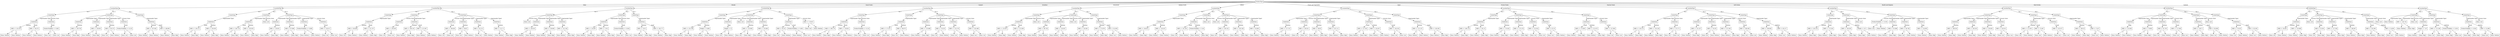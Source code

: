 digraph Tree {
node [shape=box];
node0 [label="ProductType"];
node0 -> node1 [label="Meat"];
node1 [label="LocationType"];
node1 -> node2 [label="Tier 1"];
node2 [label="OutletType"];
node2 -> node3 [label="Supermarket Type1"];
node3 [label="OutletSize"];
node3 -> node4 [label="Medium"];
node4 [label="MRP <= 141,618"];
node4 -> node5 [label="<="];
node5 [label="Klasa: Medium"];
node4 -> node6 [label=">"];
node6 [label="Klasa: Medium"];
node3 -> node7 [label="Small"];
node7 [label="MRP <= 94,375"];
node7 -> node8 [label="<="];
node8 [label="Klasa: Medium"];
node7 -> node9 [label=">"];
node9 [label="Klasa: Medium"];
node2 -> node10 [label="Grocery Store"];
node10 [label="OutletSize"];
node10 -> node11 [label="Small"];
node11 [label="ProductVisibility <= 0,082"];
node11 -> node12 [label="<="];
node12 [label="Klasa: Low"];
node11 -> node13 [label=">"];
node13 [label="Klasa: Low"];
node1 -> node14 [label="Tier 3"];
node14 [label="OutletType"];
node14 -> node15 [label="Supermarket Type3"];
node15 [label="OutletSize"];
node15 -> node16 [label="Medium"];
node16 [label="MRP <= 159,758"];
node16 -> node17 [label="<="];
node17 [label="Klasa: Medium"];
node16 -> node18 [label=">"];
node18 [label="Klasa: High"];
node14 -> node19 [label="Supermarket Type1"];
node19 [label="OutletSize"];
node19 -> node20 [label="High"];
node20 [label="MRP <= 126,002"];
node20 -> node21 [label="<="];
node21 [label="Klasa: Medium"];
node20 -> node22 [label=">"];
node22 [label="Klasa: High"];
node14 -> node23 [label="Supermarket Type2"];
node23 [label="OutletSize"];
node23 -> node24 [label="Medium"];
node24 [label="MRP <= 95,275"];
node24 -> node25 [label="<="];
node25 [label="Klasa: Low"];
node24 -> node26 [label=">"];
node26 [label="Klasa: Medium"];
node14 -> node27 [label="Grocery Store"];
node27 [label="OutletSize"];
node27 -> node28 [label="Small"];
node28 [label="ProductVisibility <= 0,133"];
node28 -> node29 [label="<="];
node29 [label="Klasa: Low"];
node28 -> node30 [label=">"];
node30 [label="Klasa: Low"];
node1 -> node31 [label="Tier 2"];
node31 [label="OutletType"];
node31 -> node32 [label="Supermarket Type1"];
node32 [label="OutletSize"];
node32 -> node33 [label="Medium"];
node33 [label="MRP <= 167,082"];
node33 -> node34 [label="<="];
node34 [label="Klasa: Medium"];
node33 -> node35 [label=">"];
node35 [label="Klasa: Medium"];
node32 -> node36 [label="Small"];
node36 [label="MRP <= 168,982"];
node36 -> node37 [label="<="];
node37 [label="Klasa: Medium"];
node36 -> node38 [label=">"];
node38 [label="Klasa: High"];
node0 -> node39 [label="Breads"];
node39 [label="LocationType"];
node39 -> node40 [label="Tier 2"];
node40 [label="OutletType"];
node40 -> node41 [label="Supermarket Type1"];
node41 [label="OutletSize"];
node41 -> node42 [label="Small"];
node42 [label="MRP <= 156,131"];
node42 -> node43 [label="<="];
node43 [label="Klasa: Medium"];
node42 -> node44 [label=">"];
node44 [label="Klasa: High"];
node41 -> node45 [label="Medium"];
node45 [label="MRP <= 159,458"];
node45 -> node46 [label="<="];
node46 [label="Klasa: Medium"];
node45 -> node47 [label=">"];
node47 [label="Klasa: High"];
node39 -> node48 [label="Tier 1"];
node48 [label="OutletType"];
node48 -> node49 [label="Supermarket Type1"];
node49 [label="OutletSize"];
node49 -> node50 [label="Small"];
node50 [label="MRP <= 164,718"];
node50 -> node51 [label="<="];
node51 [label="Klasa: Medium"];
node50 -> node52 [label=">"];
node52 [label="Klasa: High"];
node49 -> node53 [label="Medium"];
node53 [label="MRP <= 162,855"];
node53 -> node54 [label="<="];
node54 [label="Klasa: Medium"];
node53 -> node55 [label=">"];
node55 [label="Klasa: High"];
node48 -> node56 [label="Grocery Store"];
node56 [label="Klasa: Low"];
node39 -> node57 [label="Tier 3"];
node57 [label="OutletType"];
node57 -> node58 [label="Supermarket Type2"];
node58 [label="OutletSize"];
node58 -> node59 [label="Medium"];
node59 [label="MRP <= 128,931"];
node59 -> node60 [label="<="];
node60 [label="Klasa: Medium"];
node59 -> node61 [label=">"];
node61 [label="Klasa: High"];
node57 -> node62 [label="Supermarket Type3"];
node62 [label="OutletSize"];
node62 -> node63 [label="Medium"];
node63 [label="MRP <= 87,686"];
node63 -> node64 [label="<="];
node64 [label="Klasa: Medium"];
node63 -> node65 [label=">"];
node65 [label="Klasa: High"];
node57 -> node66 [label="Supermarket Type1"];
node66 [label="OutletSize"];
node66 -> node67 [label="High"];
node67 [label="ProductVisibility <= 0,069"];
node67 -> node68 [label="<="];
node68 [label="Klasa: Medium"];
node67 -> node69 [label=">"];
node69 [label="Klasa: Medium"];
node57 -> node70 [label="Grocery Store"];
node70 [label="OutletSize"];
node70 -> node71 [label="Small"];
node71 [label="MRP <= 218,317"];
node71 -> node72 [label="<="];
node72 [label="Klasa: Low"];
node71 -> node73 [label=">"];
node73 [label="Klasa: Low"];
node0 -> node74 [label="Snack Foods"];
node74 [label="LocationType"];
node74 -> node75 [label="Tier 2"];
node75 [label="OutletType"];
node75 -> node76 [label="Supermarket Type1"];
node76 [label="OutletSize"];
node76 -> node77 [label="Medium"];
node77 [label="MRP <= 89,486"];
node77 -> node78 [label="<="];
node78 [label="Klasa: Low"];
node77 -> node79 [label=">"];
node79 [label="Klasa: Medium"];
node76 -> node80 [label="Small"];
node80 [label="MRP <= 121,707"];
node80 -> node81 [label="<="];
node81 [label="Klasa: Medium"];
node80 -> node82 [label=">"];
node82 [label="Klasa: High"];
node74 -> node83 [label="Tier 1"];
node83 [label="OutletType"];
node83 -> node84 [label="Grocery Store"];
node84 [label="OutletSize"];
node84 -> node85 [label="Small"];
node85 [label="MRP <= 159,458"];
node85 -> node86 [label="<="];
node86 [label="Klasa: Low"];
node85 -> node87 [label=">"];
node87 [label="Klasa: Low"];
node83 -> node88 [label="Supermarket Type1"];
node88 [label="OutletSize"];
node88 -> node89 [label="Medium"];
node89 [label="MRP <= 196,145"];
node89 -> node90 [label="<="];
node90 [label="Klasa: Medium"];
node89 -> node91 [label=">"];
node91 [label="Klasa: High"];
node88 -> node92 [label="Small"];
node92 [label="MRP <= 157,097"];
node92 -> node93 [label="<="];
node93 [label="Klasa: Medium"];
node92 -> node94 [label=">"];
node94 [label="Klasa: Medium"];
node74 -> node95 [label="Tier 3"];
node95 [label="OutletType"];
node95 -> node96 [label="Grocery Store"];
node96 [label="OutletSize"];
node96 -> node97 [label="Small"];
node97 [label="MRP <= 169,482"];
node97 -> node98 [label="<="];
node98 [label="Klasa: Low"];
node97 -> node99 [label=">"];
node99 [label="Klasa: Low"];
node95 -> node100 [label="Supermarket Type2"];
node100 [label="OutletSize"];
node100 -> node101 [label="Medium"];
node101 [label="MRP <= 99,67"];
node101 -> node102 [label="<="];
node102 [label="Klasa: Low"];
node101 -> node103 [label=">"];
node103 [label="Klasa: Medium"];
node95 -> node104 [label="Supermarket Type1"];
node104 [label="OutletSize"];
node104 -> node105 [label="High"];
node105 [label="MRP <= 91,212"];
node105 -> node106 [label="<="];
node106 [label="Klasa: Low"];
node105 -> node107 [label=">"];
node107 [label="Klasa: Medium"];
node95 -> node108 [label="Supermarket Type3"];
node108 [label="OutletSize"];
node108 -> node109 [label="Medium"];
node109 [label="MRP <= 121,71"];
node109 -> node110 [label="<="];
node110 [label="Klasa: Medium"];
node109 -> node111 [label=">"];
node111 [label="Klasa: High"];
node0 -> node112 [label="Canned"];
node112 [label="LocationType"];
node112 -> node113 [label="Tier 3"];
node113 [label="OutletType"];
node113 -> node114 [label="Grocery Store"];
node114 [label="Klasa: Low"];
node113 -> node115 [label="Supermarket Type2"];
node115 [label="OutletSize"];
node115 -> node116 [label="Medium"];
node116 [label="MRP <= 148,542"];
node116 -> node117 [label="<="];
node117 [label="Klasa: Medium"];
node116 -> node118 [label=">"];
node118 [label="Klasa: Medium"];
node113 -> node119 [label="Supermarket Type3"];
node119 [label="OutletSize"];
node119 -> node120 [label="Medium"];
node120 [label="MRP <= 159,692"];
node120 -> node121 [label="<="];
node121 [label="Klasa: Medium"];
node120 -> node122 [label=">"];
node122 [label="Klasa: High"];
node113 -> node123 [label="Supermarket Type1"];
node123 [label="OutletSize"];
node123 -> node124 [label="High"];
node124 [label="MRP <= 141,184"];
node124 -> node125 [label="<="];
node125 [label="Klasa: Medium"];
node124 -> node126 [label=">"];
node126 [label="Klasa: High"];
node112 -> node127 [label="Tier 1"];
node127 [label="OutletType"];
node127 -> node128 [label="Supermarket Type1"];
node128 [label="OutletSize"];
node128 -> node129 [label="Small"];
node129 [label="MRP <= 154,897"];
node129 -> node130 [label="<="];
node130 [label="Klasa: Medium"];
node129 -> node131 [label=">"];
node131 [label="Klasa: High"];
node128 -> node132 [label="Medium"];
node132 [label="MRP <= 179,3"];
node132 -> node133 [label="<="];
node133 [label="Klasa: Medium"];
node132 -> node134 [label=">"];
node134 [label="Klasa: High"];
node127 -> node135 [label="Grocery Store"];
node135 [label="OutletSize"];
node135 -> node136 [label="Small"];
node136 [label="ProductVisibility <= 0,044"];
node136 -> node137 [label="<="];
node137 [label="Klasa: Low"];
node136 -> node138 [label=">"];
node138 [label="Klasa: Low"];
node112 -> node139 [label="Tier 2"];
node139 [label="OutletType"];
node139 -> node140 [label="Supermarket Type1"];
node140 [label="OutletSize"];
node140 -> node141 [label="Medium"];
node141 [label="MRP <= 153,5"];
node141 -> node142 [label="<="];
node142 [label="Klasa: Medium"];
node141 -> node143 [label=">"];
node143 [label="Klasa: High"];
node140 -> node144 [label="Small"];
node144 [label="MRP <= 195,777"];
node144 -> node145 [label="<="];
node145 [label="Klasa: Medium"];
node144 -> node146 [label=">"];
node146 [label="Klasa: High"];
node0 -> node147 [label="Breakfast"];
node147 [label="LocationType"];
node147 -> node148 [label="Tier 2"];
node148 [label="OutletType"];
node148 -> node149 [label="Supermarket Type1"];
node149 [label="OutletSize"];
node149 -> node150 [label="Small"];
node150 [label="MRP <= 153,768"];
node150 -> node151 [label="<="];
node151 [label="Klasa: Medium"];
node150 -> node152 [label=">"];
node152 [label="Klasa: High"];
node149 -> node153 [label="Medium"];
node153 [label="Weight <= 8,895"];
node153 -> node154 [label="<="];
node154 [label="Klasa: Medium"];
node153 -> node155 [label=">"];
node155 [label="Klasa: Medium"];
node147 -> node156 [label="Tier 3"];
node156 [label="OutletType"];
node156 -> node157 [label="Supermarket Type1"];
node157 [label="OutletSize"];
node157 -> node158 [label="High"];
node158 [label="Weight <= 9"];
node158 -> node159 [label="<="];
node159 [label="Klasa: Low"];
node158 -> node160 [label=">"];
node160 [label="Klasa: Medium"];
node156 -> node161 [label="Grocery Store"];
node161 [label="Klasa: Low"];
node156 -> node162 [label="Supermarket Type2"];
node162 [label="OutletSize"];
node162 -> node163 [label="Medium"];
node163 [label="MRP <= 132,863"];
node163 -> node164 [label="<="];
node164 [label="Klasa: Low"];
node163 -> node165 [label=">"];
node165 [label="Klasa: High"];
node156 -> node166 [label="Supermarket Type3"];
node166 [label="OutletSize"];
node166 -> node167 [label="Medium"];
node167 [label="MRP <= 155,963"];
node167 -> node168 [label="<="];
node168 [label="Klasa: Medium"];
node167 -> node169 [label=">"];
node169 [label="Klasa: High"];
node147 -> node170 [label="Tier 1"];
node170 [label="OutletType"];
node170 -> node171 [label="Supermarket Type1"];
node171 [label="OutletSize"];
node171 -> node172 [label="Medium"];
node172 [label="MRP <= 93,18"];
node172 -> node173 [label="<="];
node173 [label="Klasa: Low"];
node172 -> node174 [label=">"];
node174 [label="Klasa: Medium"];
node171 -> node175 [label="Small"];
node175 [label="ProductVisibility <= 0,095"];
node175 -> node176 [label="<="];
node176 [label="Klasa: Medium"];
node175 -> node177 [label=">"];
node177 [label="Klasa: Low"];
node170 -> node178 [label="Grocery Store"];
node178 [label="MRP <= 176,937"];
node178 -> node179 [label="<="];
node179 [label="Klasa: Low"];
node178 -> node180 [label=">"];
node180 [label="Klasa: Medium"];
node0 -> node181 [label="Household"];
node181 [label="LocationType"];
node181 -> node182 [label="Tier 1"];
node182 [label="OutletType"];
node182 -> node183 [label="Supermarket Type1"];
node183 [label="OutletSize"];
node183 -> node184 [label="Medium"];
node184 [label="MRP <= 169,179"];
node184 -> node185 [label="<="];
node185 [label="Klasa: Medium"];
node184 -> node186 [label=">"];
node186 [label="Klasa: High"];
node183 -> node187 [label="Small"];
node187 [label="MRP <= 129,831"];
node187 -> node188 [label="<="];
node188 [label="Klasa: Medium"];
node187 -> node189 [label=">"];
node189 [label="Klasa: Medium"];
node182 -> node190 [label="Grocery Store"];
node190 [label="OutletSize"];
node190 -> node191 [label="Small"];
node191 [label="ProductVisibility <= 0,124"];
node191 -> node192 [label="<="];
node192 [label="Klasa: Low"];
node191 -> node193 [label=">"];
node193 [label="Klasa: Low"];
node181 -> node194 [label="Tier 2"];
node194 [label="OutletType"];
node194 -> node195 [label="Supermarket Type1"];
node195 [label="OutletSize"];
node195 -> node196 [label="Small"];
node196 [label="MRP <= 171,611"];
node196 -> node197 [label="<="];
node197 [label="Klasa: Medium"];
node196 -> node198 [label=">"];
node198 [label="Klasa: High"];
node195 -> node199 [label="Medium"];
node199 [label="MRP <= 96,073"];
node199 -> node200 [label="<="];
node200 [label="Klasa: Low"];
node199 -> node201 [label=">"];
node201 [label="Klasa: Medium"];
node181 -> node202 [label="Tier 3"];
node202 [label="OutletType"];
node202 -> node203 [label="Supermarket Type3"];
node203 [label="OutletSize"];
node203 -> node204 [label="Medium"];
node204 [label="MRP <= 125,668"];
node204 -> node205 [label="<="];
node205 [label="Klasa: Medium"];
node204 -> node206 [label=">"];
node206 [label="Klasa: High"];
node202 -> node207 [label="Supermarket Type2"];
node207 [label="OutletSize"];
node207 -> node208 [label="Medium"];
node208 [label="MRP <= 76,233"];
node208 -> node209 [label="<="];
node209 [label="Klasa: Low"];
node208 -> node210 [label=">"];
node210 [label="Klasa: Medium"];
node202 -> node211 [label="Supermarket Type1"];
node211 [label="OutletSize"];
node211 -> node212 [label="High"];
node212 [label="MRP <= 122,276"];
node212 -> node213 [label="<="];
node213 [label="Klasa: Low"];
node212 -> node214 [label=">"];
node214 [label="Klasa: Medium"];
node202 -> node215 [label="Grocery Store"];
node215 [label="OutletSize"];
node215 -> node216 [label="Small"];
node216 [label="MRP <= 162,489"];
node216 -> node217 [label="<="];
node217 [label="Klasa: Low"];
node216 -> node218 [label=">"];
node218 [label="Klasa: Low"];
node0 -> node219 [label="Baking Goods"];
node219 [label="LocationType"];
node219 -> node220 [label="Tier 1"];
node220 [label="OutletType"];
node220 -> node221 [label="Supermarket Type1"];
node221 [label="OutletSize"];
node221 -> node222 [label="Medium"];
node222 [label="MRP <= 123,007"];
node222 -> node223 [label="<="];
node223 [label="Klasa: Medium"];
node222 -> node224 [label=">"];
node224 [label="Klasa: High"];
node221 -> node225 [label="Small"];
node225 [label="MRP <= 121,939"];
node225 -> node226 [label="<="];
node226 [label="Klasa: Medium"];
node225 -> node227 [label=">"];
node227 [label="Klasa: High"];
node220 -> node228 [label="Grocery Store"];
node228 [label="Klasa: Low"];
node219 -> node229 [label="Tier 3"];
node229 [label="OutletType"];
node229 -> node230 [label="Supermarket Type1"];
node230 [label="OutletSize"];
node230 -> node231 [label="High"];
node231 [label="MRP <= 98,738"];
node231 -> node232 [label="<="];
node232 [label="Klasa: Medium"];
node231 -> node233 [label=">"];
node233 [label="Klasa: Medium"];
node229 -> node234 [label="Supermarket Type2"];
node234 [label="OutletSize"];
node234 -> node235 [label="Medium"];
node235 [label="MRP <= 143,947"];
node235 -> node236 [label="<="];
node236 [label="Klasa: Medium"];
node235 -> node237 [label=">"];
node237 [label="Klasa: High"];
node229 -> node238 [label="Grocery Store"];
node238 [label="Klasa: Low"];
node229 -> node239 [label="Supermarket Type3"];
node239 [label="OutletSize"];
node239 -> node240 [label="Medium"];
node240 [label="MRP <= 143,081"];
node240 -> node241 [label="<="];
node241 [label="Klasa: Medium"];
node240 -> node242 [label=">"];
node242 [label="Klasa: High"];
node219 -> node243 [label="Tier 2"];
node243 [label="OutletType"];
node243 -> node244 [label="Supermarket Type1"];
node244 [label="OutletSize"];
node244 -> node245 [label="Medium"];
node245 [label="MRP <= 172,976"];
node245 -> node246 [label="<="];
node246 [label="Klasa: Medium"];
node245 -> node247 [label=">"];
node247 [label="Klasa: High"];
node244 -> node248 [label="Small"];
node248 [label="MRP <= 81,659"];
node248 -> node249 [label="<="];
node249 [label="Klasa: Low"];
node248 -> node250 [label=">"];
node250 [label="Klasa: Medium"];
node0 -> node251 [label="Others"];
node251 [label="LocationType"];
node251 -> node252 [label="Tier 2"];
node252 [label="OutletType"];
node252 -> node253 [label="Supermarket Type1"];
node253 [label="OutletSize"];
node253 -> node254 [label="Small"];
node254 [label="MRP <= 164,821"];
node254 -> node255 [label="<="];
node255 [label="Klasa: Medium"];
node254 -> node256 [label=">"];
node256 [label="Klasa: High"];
node253 -> node257 [label="Medium"];
node257 [label="MRP <= 143,447"];
node257 -> node258 [label="<="];
node258 [label="Klasa: Medium"];
node257 -> node259 [label=">"];
node259 [label="Klasa: Medium"];
node251 -> node260 [label="Tier 1"];
node260 [label="OutletType"];
node260 -> node261 [label="Supermarket Type1"];
node261 [label="OutletSize"];
node261 -> node262 [label="Small"];
node262 [label="MRP <= 101,302"];
node262 -> node263 [label="<="];
node263 [label="Klasa: Low"];
node262 -> node264 [label=">"];
node264 [label="Klasa: Medium"];
node261 -> node265 [label="Medium"];
node265 [label="ProductVisibility <= 0,04"];
node265 -> node266 [label="<="];
node266 [label="Klasa: Medium"];
node265 -> node267 [label=">"];
node267 [label="Klasa: High"];
node260 -> node268 [label="Grocery Store"];
node268 [label="Klasa: Low"];
node251 -> node269 [label="Tier 3"];
node269 [label="OutletType"];
node269 -> node270 [label="Grocery Store"];
node270 [label="Klasa: Low"];
node269 -> node271 [label="Supermarket Type1"];
node271 [label="OutletSize"];
node271 -> node272 [label="High"];
node272 [label="MRP <= 100,102"];
node272 -> node273 [label="<="];
node273 [label="Klasa: Low"];
node272 -> node274 [label=">"];
node274 [label="Klasa: Medium"];
node269 -> node275 [label="Supermarket Type2"];
node275 [label="OutletSize"];
node275 -> node276 [label="Medium"];
node276 [label="MRP <= 192,248"];
node276 -> node277 [label="<="];
node277 [label="Klasa: Medium"];
node276 -> node278 [label=">"];
node278 [label="Klasa: High"];
node269 -> node279 [label="Supermarket Type3"];
node279 [label="OutletSize"];
node279 -> node280 [label="Medium"];
node280 [label="MRP <= 83,991"];
node280 -> node281 [label="<="];
node281 [label="Klasa: Medium"];
node280 -> node282 [label=">"];
node282 [label="Klasa: High"];
node0 -> node283 [label="Fruits and Vegetables"];
node283 [label="LocationType"];
node283 -> node284 [label="Tier 3"];
node284 [label="OutletType"];
node284 -> node285 [label="Supermarket Type2"];
node285 [label="OutletSize"];
node285 -> node286 [label="Medium"];
node286 [label="MRP <= 117,747"];
node286 -> node287 [label="<="];
node287 [label="Klasa: Medium"];
node286 -> node288 [label=">"];
node288 [label="Klasa: Medium"];
node284 -> node289 [label="Grocery Store"];
node289 [label="OutletSize"];
node289 -> node290 [label="Small"];
node290 [label="MRP <= 165,021"];
node290 -> node291 [label="<="];
node291 [label="Klasa: Low"];
node290 -> node292 [label=">"];
node292 [label="Klasa: Low"];
node284 -> node293 [label="Supermarket Type3"];
node293 [label="OutletSize"];
node293 -> node294 [label="Medium"];
node294 [label="MRP <= 88,92"];
node294 -> node295 [label="<="];
node295 [label="Klasa: Medium"];
node294 -> node296 [label=">"];
node296 [label="Klasa: High"];
node284 -> node297 [label="Supermarket Type1"];
node297 [label="OutletSize"];
node297 -> node298 [label="High"];
node298 [label="MRP <= 197,111"];
node298 -> node299 [label="<="];
node299 [label="Klasa: Medium"];
node298 -> node300 [label=">"];
node300 [label="Klasa: High"];
node283 -> node301 [label="Tier 1"];
node301 [label="OutletType"];
node301 -> node302 [label="Supermarket Type1"];
node302 [label="OutletSize"];
node302 -> node303 [label="Small"];
node303 [label="MRP <= 217,951"];
node303 -> node304 [label="<="];
node304 [label="Klasa: Medium"];
node303 -> node305 [label=">"];
node305 [label="Klasa: High"];
node302 -> node306 [label="Medium"];
node306 [label="MRP <= 124,307"];
node306 -> node307 [label="<="];
node307 [label="Klasa: Medium"];
node306 -> node308 [label=">"];
node308 [label="Klasa: Medium"];
node301 -> node309 [label="Grocery Store"];
node309 [label="OutletSize"];
node309 -> node310 [label="Small"];
node310 [label="MRP <= 162,355"];
node310 -> node311 [label="<="];
node311 [label="Klasa: Low"];
node310 -> node312 [label=">"];
node312 [label="Klasa: Low"];
node283 -> node313 [label="Tier 2"];
node313 [label="OutletType"];
node313 -> node314 [label="Supermarket Type1"];
node314 [label="OutletSize"];
node314 -> node315 [label="Medium"];
node315 [label="MRP <= 121,107"];
node315 -> node316 [label="<="];
node316 [label="Klasa: Medium"];
node315 -> node317 [label=">"];
node317 [label="Klasa: Medium"];
node314 -> node318 [label="Small"];
node318 [label="MRP <= 193,382"];
node318 -> node319 [label="<="];
node319 [label="Klasa: Medium"];
node318 -> node320 [label=">"];
node320 [label="Klasa: High"];
node0 -> node321 [label="Dairy"];
node321 [label="LocationType"];
node321 -> node322 [label="Tier 2"];
node322 [label="OutletType"];
node322 -> node323 [label="Supermarket Type1"];
node323 [label="OutletSize"];
node323 -> node324 [label="Medium"];
node324 [label="MRP <= 166,116"];
node324 -> node325 [label="<="];
node325 [label="Klasa: Medium"];
node324 -> node326 [label=">"];
node326 [label="Klasa: High"];
node323 -> node327 [label="Small"];
node327 [label="MRP <= 191,15"];
node327 -> node328 [label="<="];
node328 [label="Klasa: Medium"];
node327 -> node329 [label=">"];
node329 [label="Klasa: High"];
node321 -> node330 [label="Tier 3"];
node330 [label="OutletType"];
node330 -> node331 [label="Supermarket Type3"];
node331 [label="OutletSize"];
node331 -> node332 [label="Medium"];
node332 [label="MRP <= 174,042"];
node332 -> node333 [label="<="];
node333 [label="Klasa: Medium"];
node332 -> node334 [label=">"];
node334 [label="Klasa: High"];
node330 -> node335 [label="Supermarket Type2"];
node335 [label="OutletSize"];
node335 -> node336 [label="Medium"];
node336 [label="MRP <= 173,176"];
node336 -> node337 [label="<="];
node337 [label="Klasa: Medium"];
node336 -> node338 [label=">"];
node338 [label="Klasa: High"];
node330 -> node339 [label="Grocery Store"];
node339 [label="OutletSize"];
node339 -> node340 [label="Small"];
node340 [label="MRP <= 213,024"];
node340 -> node341 [label="<="];
node341 [label="Klasa: Low"];
node340 -> node342 [label=">"];
node342 [label="Klasa: Low"];
node330 -> node343 [label="Supermarket Type1"];
node343 [label="OutletSize"];
node343 -> node344 [label="High"];
node344 [label="MRP <= 87,32"];
node344 -> node345 [label="<="];
node345 [label="Klasa: Low"];
node344 -> node346 [label=">"];
node346 [label="Klasa: Medium"];
node321 -> node347 [label="Tier 1"];
node347 [label="OutletType"];
node347 -> node348 [label="Supermarket Type1"];
node348 [label="OutletSize"];
node348 -> node349 [label="Small"];
node349 [label="MRP <= 175,803"];
node349 -> node350 [label="<="];
node350 [label="Klasa: Medium"];
node349 -> node351 [label=">"];
node351 [label="Klasa: High"];
node348 -> node352 [label="Medium"];
node352 [label="MRP <= 121,873"];
node352 -> node353 [label="<="];
node353 [label="Klasa: Medium"];
node352 -> node354 [label=">"];
node354 [label="Klasa: High"];
node347 -> node355 [label="Grocery Store"];
node355 [label="OutletSize"];
node355 -> node356 [label="Small"];
node356 [label="MRP <= 157,863"];
node356 -> node357 [label="<="];
node357 [label="Klasa: Low"];
node356 -> node358 [label=">"];
node358 [label="Klasa: Low"];
node0 -> node359 [label="Frozen Foods"];
node359 [label="LocationType"];
node359 -> node360 [label="Tier 1"];
node360 [label="OutletType"];
node360 -> node361 [label="Supermarket Type1"];
node361 [label="OutletSize"];
node361 -> node362 [label="Small"];
node362 [label="MRP <= 143,215"];
node362 -> node363 [label="<="];
node363 [label="Klasa: Medium"];
node362 -> node364 [label=">"];
node364 [label="Klasa: High"];
node361 -> node365 [label="Medium"];
node365 [label="MRP <= 155,229"];
node365 -> node366 [label="<="];
node366 [label="Klasa: Medium"];
node365 -> node367 [label=">"];
node367 [label="Klasa: High"];
node360 -> node368 [label="Grocery Store"];
node368 [label="OutletSize"];
node368 -> node369 [label="Small"];
node369 [label="MRP <= 175,771"];
node369 -> node370 [label="<="];
node370 [label="Klasa: Low"];
node369 -> node371 [label=">"];
node371 [label="Klasa: Low"];
node359 -> node372 [label="Tier 3"];
node372 [label="OutletType"];
node372 -> node373 [label="Supermarket Type1"];
node373 [label="OutletSize"];
node373 -> node374 [label="High"];
node374 [label="MRP <= 151,337"];
node374 -> node375 [label="<="];
node375 [label="Klasa: Medium"];
node374 -> node376 [label=">"];
node376 [label="Klasa: High"];
node372 -> node377 [label="Supermarket Type2"];
node377 [label="OutletSize"];
node377 -> node378 [label="Medium"];
node378 [label="MRP <= 76,235"];
node378 -> node379 [label="<="];
node379 [label="Klasa: Low"];
node378 -> node380 [label=">"];
node380 [label="Klasa: Medium"];
node372 -> node381 [label="Supermarket Type3"];
node381 [label="OutletSize"];
node381 -> node382 [label="Medium"];
node382 [label="MRP <= 157,563"];
node382 -> node383 [label="<="];
node383 [label="Klasa: Medium"];
node382 -> node384 [label=">"];
node384 [label="Klasa: High"];
node372 -> node385 [label="Grocery Store"];
node385 [label="OutletSize"];
node385 -> node386 [label="Small"];
node386 [label="MRP <= 208,395"];
node386 -> node387 [label="<="];
node387 [label="Klasa: Low"];
node386 -> node388 [label=">"];
node388 [label="Klasa: Low"];
node359 -> node389 [label="Tier 2"];
node389 [label="OutletType"];
node389 -> node390 [label="Supermarket Type1"];
node390 [label="OutletSize"];
node390 -> node391 [label="Small"];
node391 [label="MRP <= 209,993"];
node391 -> node392 [label="<="];
node392 [label="Klasa: Medium"];
node391 -> node393 [label=">"];
node393 [label="Klasa: High"];
node390 -> node394 [label="Medium"];
node394 [label="MRP <= 65,217"];
node394 -> node395 [label="<="];
node395 [label="Klasa: Low"];
node394 -> node396 [label=">"];
node396 [label="Klasa: Medium"];
node0 -> node397 [label="Starchy Foods"];
node397 [label="LocationType"];
node397 -> node398 [label="Tier 2"];
node398 [label="OutletType"];
node398 -> node399 [label="Supermarket Type1"];
node399 [label="OutletSize"];
node399 -> node400 [label="Medium"];
node400 [label="MRP <= 162,553"];
node400 -> node401 [label="<="];
node401 [label="Klasa: Medium"];
node400 -> node402 [label=">"];
node402 [label="Klasa: High"];
node399 -> node403 [label="Small"];
node403 [label="MRP <= 172,345"];
node403 -> node404 [label="<="];
node404 [label="Klasa: Medium"];
node403 -> node405 [label=">"];
node405 [label="Klasa: High"];
node397 -> node406 [label="Tier 1"];
node406 [label="OutletType"];
node406 -> node407 [label="Supermarket Type1"];
node407 [label="OutletSize"];
node407 -> node408 [label="Small"];
node408 [label="MRP <= 184,392"];
node408 -> node409 [label="<="];
node409 [label="Klasa: Medium"];
node408 -> node410 [label=">"];
node410 [label="Klasa: High"];
node407 -> node411 [label="Medium"];
node411 [label="Weight <= 9,5"];
node411 -> node412 [label="<="];
node412 [label="Klasa: High"];
node411 -> node413 [label=">"];
node413 [label="Klasa: Medium"];
node406 -> node414 [label="Grocery Store"];
node414 [label="Klasa: Low"];
node397 -> node415 [label="Tier 3"];
node415 [label="OutletType"];
node415 -> node416 [label="Grocery Store"];
node416 [label="ProductVisibility <= 0,226"];
node416 -> node417 [label="<="];
node417 [label="Klasa: Low"];
node416 -> node418 [label=">"];
node418 [label="Klasa: Medium"];
node415 -> node419 [label="Supermarket Type3"];
node419 [label="OutletSize"];
node419 -> node420 [label="Medium"];
node420 [label="MRP <= 81,896"];
node420 -> node421 [label="<="];
node421 [label="Klasa: Medium"];
node420 -> node422 [label=">"];
node422 [label="Klasa: High"];
node415 -> node423 [label="Supermarket Type2"];
node423 [label="OutletSize"];
node423 -> node424 [label="Medium"];
node424 [label="MRP <= 46,706"];
node424 -> node425 [label="<="];
node425 [label="Klasa: Low"];
node424 -> node426 [label=">"];
node426 [label="Klasa: Medium"];
node415 -> node427 [label="Supermarket Type1"];
node427 [label="OutletSize"];
node427 -> node428 [label="High"];
node428 [label="MRP <= 124,005"];
node428 -> node429 [label="<="];
node429 [label="Klasa: Medium"];
node428 -> node430 [label=">"];
node430 [label="Klasa: High"];
node0 -> node431 [label="Soft Drinks"];
node431 [label="LocationType"];
node431 -> node432 [label="Tier 3"];
node432 [label="OutletType"];
node432 -> node433 [label="Supermarket Type2"];
node433 [label="OutletSize"];
node433 -> node434 [label="Medium"];
node434 [label="MRP <= 168,016"];
node434 -> node435 [label="<="];
node435 [label="Klasa: Medium"];
node434 -> node436 [label=">"];
node436 [label="Klasa: High"];
node432 -> node437 [label="Supermarket Type1"];
node437 [label="OutletSize"];
node437 -> node438 [label="High"];
node438 [label="MRP <= 163,353"];
node438 -> node439 [label="<="];
node439 [label="Klasa: Medium"];
node438 -> node440 [label=">"];
node440 [label="Klasa: High"];
node432 -> node441 [label="Supermarket Type3"];
node441 [label="OutletSize"];
node441 -> node442 [label="Medium"];
node442 [label="MRP <= 150,802"];
node442 -> node443 [label="<="];
node443 [label="Klasa: Medium"];
node442 -> node444 [label=">"];
node444 [label="Klasa: High"];
node432 -> node445 [label="Grocery Store"];
node445 [label="OutletSize"];
node445 -> node446 [label="Small"];
node446 [label="MRP <= 143,015"];
node446 -> node447 [label="<="];
node447 [label="Klasa: Low"];
node446 -> node448 [label=">"];
node448 [label="Klasa: Low"];
node431 -> node449 [label="Tier 1"];
node449 [label="OutletType"];
node449 -> node450 [label="Supermarket Type1"];
node450 [label="OutletSize"];
node450 -> node451 [label="Medium"];
node451 [label="MRP <= 111,952"];
node451 -> node452 [label="<="];
node452 [label="Klasa: Low"];
node451 -> node453 [label=">"];
node453 [label="Klasa: Medium"];
node450 -> node454 [label="Small"];
node454 [label="MRP <= 75,467"];
node454 -> node455 [label="<="];
node455 [label="Klasa: Low"];
node454 -> node456 [label=">"];
node456 [label="Klasa: Medium"];
node449 -> node457 [label="Grocery Store"];
node457 [label="OutletSize"];
node457 -> node458 [label="Small"];
node458 [label="MRP <= 197,877"];
node458 -> node459 [label="<="];
node459 [label="Klasa: Low"];
node458 -> node460 [label=">"];
node460 [label="Klasa: Low"];
node431 -> node461 [label="Tier 2"];
node461 [label="OutletType"];
node461 -> node462 [label="Supermarket Type1"];
node462 [label="OutletSize"];
node462 -> node463 [label="Medium"];
node463 [label="MRP <= 188,19"];
node463 -> node464 [label="<="];
node464 [label="Klasa: Medium"];
node463 -> node465 [label=">"];
node465 [label="Klasa: High"];
node462 -> node466 [label="Small"];
node466 [label="MRP <= 74,07"];
node466 -> node467 [label="<="];
node467 [label="Klasa: Low"];
node466 -> node468 [label=">"];
node468 [label="Klasa: Medium"];
node0 -> node469 [label="Health and Hygiene"];
node469 [label="LocationType"];
node469 -> node470 [label="Tier 3"];
node470 [label="OutletType"];
node470 -> node471 [label="Supermarket Type1"];
node471 [label="OutletSize"];
node471 -> node472 [label="High"];
node472 [label="MRP <= 114,049"];
node472 -> node473 [label="<="];
node473 [label="Klasa: Medium"];
node472 -> node474 [label=">"];
node474 [label="Klasa: Medium"];
node470 -> node475 [label="Supermarket Type3"];
node475 [label="OutletSize"];
node475 -> node476 [label="Medium"];
node476 [label="MRP <= 79,962"];
node476 -> node477 [label="<="];
node477 [label="Klasa: Medium"];
node476 -> node478 [label=">"];
node478 [label="Klasa: High"];
node470 -> node479 [label="Supermarket Type2"];
node479 [label="OutletSize"];
node479 -> node480 [label="Medium"];
node480 [label="MRP <= 81,762"];
node480 -> node481 [label="<="];
node481 [label="Klasa: Low"];
node480 -> node482 [label=">"];
node482 [label="Klasa: Medium"];
node470 -> node483 [label="Grocery Store"];
node483 [label="OutletSize"];
node483 -> node484 [label="Small"];
node484 [label="MRP <= 117,649"];
node484 -> node485 [label="<="];
node485 [label="Klasa: Low"];
node484 -> node486 [label=">"];
node486 [label="Klasa: Low"];
node469 -> node487 [label="Tier 1"];
node487 [label="OutletType"];
node487 -> node488 [label="Supermarket Type1"];
node488 [label="OutletSize"];
node488 -> node489 [label="Medium"];
node489 [label="MRP <= 146,71"];
node489 -> node490 [label="<="];
node490 [label="Klasa: Medium"];
node489 -> node491 [label=">"];
node491 [label="Klasa: High"];
node488 -> node492 [label="Small"];
node492 [label="MRP <= 95,909"];
node492 -> node493 [label="<="];
node493 [label="Klasa: Low"];
node492 -> node494 [label=">"];
node494 [label="Klasa: Medium"];
node487 -> node495 [label="Grocery Store"];
node495 [label="Klasa: Low"];
node469 -> node496 [label="Tier 2"];
node496 [label="OutletType"];
node496 -> node497 [label="Supermarket Type1"];
node497 [label="OutletSize"];
node497 -> node498 [label="Medium"];
node498 [label="MRP <= 79,162"];
node498 -> node499 [label="<="];
node499 [label="Klasa: Low"];
node498 -> node500 [label=">"];
node500 [label="Klasa: Medium"];
node497 -> node501 [label="Small"];
node501 [label="MRP <= 82,362"];
node501 -> node502 [label="<="];
node502 [label="Klasa: Low"];
node501 -> node503 [label=">"];
node503 [label="Klasa: Medium"];
node0 -> node504 [label="Hard Drinks"];
node504 [label="LocationType"];
node504 -> node505 [label="Tier 2"];
node505 [label="OutletType"];
node505 -> node506 [label="Supermarket Type1"];
node506 [label="OutletSize"];
node506 -> node507 [label="Medium"];
node507 [label="MRP <= 56,461"];
node507 -> node508 [label="<="];
node508 [label="Klasa: Low"];
node507 -> node509 [label=">"];
node509 [label="Klasa: Medium"];
node506 -> node510 [label="Small"];
node510 [label="MRP <= 153,868"];
node510 -> node511 [label="<="];
node511 [label="Klasa: Medium"];
node510 -> node512 [label=">"];
node512 [label="Klasa: High"];
node504 -> node513 [label="Tier 3"];
node513 [label="OutletType"];
node513 -> node514 [label="Grocery Store"];
node514 [label="Klasa: Low"];
node513 -> node515 [label="Supermarket Type1"];
node515 [label="OutletSize"];
node515 -> node516 [label="High"];
node516 [label="MRP <= 55,361"];
node516 -> node517 [label="<="];
node517 [label="Klasa: Low"];
node516 -> node518 [label=">"];
node518 [label="Klasa: High"];
node513 -> node519 [label="Supermarket Type3"];
node519 [label="OutletSize"];
node519 -> node520 [label="Medium"];
node520 [label="MRP <= 127,536"];
node520 -> node521 [label="<="];
node521 [label="Klasa: Medium"];
node520 -> node522 [label=">"];
node522 [label="Klasa: High"];
node513 -> node523 [label="Supermarket Type2"];
node523 [label="OutletSize"];
node523 -> node524 [label="Medium"];
node524 [label="MRP <= 188,487"];
node524 -> node525 [label="<="];
node525 [label="Klasa: Medium"];
node524 -> node526 [label=">"];
node526 [label="Klasa: High"];
node504 -> node527 [label="Tier 1"];
node527 [label="OutletType"];
node527 -> node528 [label="Supermarket Type1"];
node528 [label="OutletSize"];
node528 -> node529 [label="Small"];
node529 [label="MRP <= 191,685"];
node529 -> node530 [label="<="];
node530 [label="Klasa: Medium"];
node529 -> node531 [label=">"];
node531 [label="Klasa: High"];
node528 -> node532 [label="Medium"];
node532 [label="MRP <= 54,961"];
node532 -> node533 [label="<="];
node533 [label="Klasa: Low"];
node532 -> node534 [label=">"];
node534 [label="Klasa: Medium"];
node527 -> node535 [label="Grocery Store"];
node535 [label="Klasa: Low"];
node0 -> node536 [label="Seafood"];
node536 [label="LocationType"];
node536 -> node537 [label="Tier 3"];
node537 [label="OutletType"];
node537 -> node538 [label="Supermarket Type1"];
node538 [label="Klasa: Medium"];
node537 -> node539 [label="Supermarket Type3"];
node539 [label="MRP <= 148,705"];
node539 -> node540 [label="<="];
node540 [label="Klasa: Medium"];
node539 -> node541 [label=">"];
node541 [label="Klasa: High"];
node537 -> node542 [label="Grocery Store"];
node542 [label="Klasa: Low"];
node537 -> node543 [label="Supermarket Type2"];
node543 [label="OutletSize"];
node543 -> node544 [label="Medium"];
node544 [label="Weight <= 7,97"];
node544 -> node545 [label="<="];
node545 [label="Klasa: Medium"];
node544 -> node546 [label=">"];
node546 [label="Klasa: High"];
node536 -> node547 [label="Tier 2"];
node547 [label="OutletType"];
node547 -> node548 [label="Supermarket Type1"];
node548 [label="OutletSize"];
node548 -> node549 [label="Small"];
node549 [label="MRP <= 112,186"];
node549 -> node550 [label="<="];
node550 [label="Klasa: Low"];
node549 -> node551 [label=">"];
node551 [label="Klasa: High"];
node548 -> node552 [label="Medium"];
node552 [label="ProductVisibility <= 0,054"];
node552 -> node553 [label="<="];
node553 [label="Klasa: High"];
node552 -> node554 [label=">"];
node554 [label="Klasa: Low"];
node536 -> node555 [label="Tier 1"];
node555 [label="OutletType"];
node555 -> node556 [label="Supermarket Type1"];
node556 [label="OutletSize"];
node556 -> node557 [label="Small"];
node557 [label="ProductVisibility <= 0,034"];
node557 -> node558 [label="<="];
node558 [label="Klasa: High"];
node557 -> node559 [label=">"];
node559 [label="Klasa: High"];
node556 -> node560 [label="Medium"];
node560 [label="MRP <= 51,898"];
node560 -> node561 [label="<="];
node561 [label="Klasa: Low"];
node560 -> node562 [label=">"];
node562 [label="Klasa: Medium"];
node555 -> node563 [label="Grocery Store"];
node563 [label="Klasa: Low"];
}
